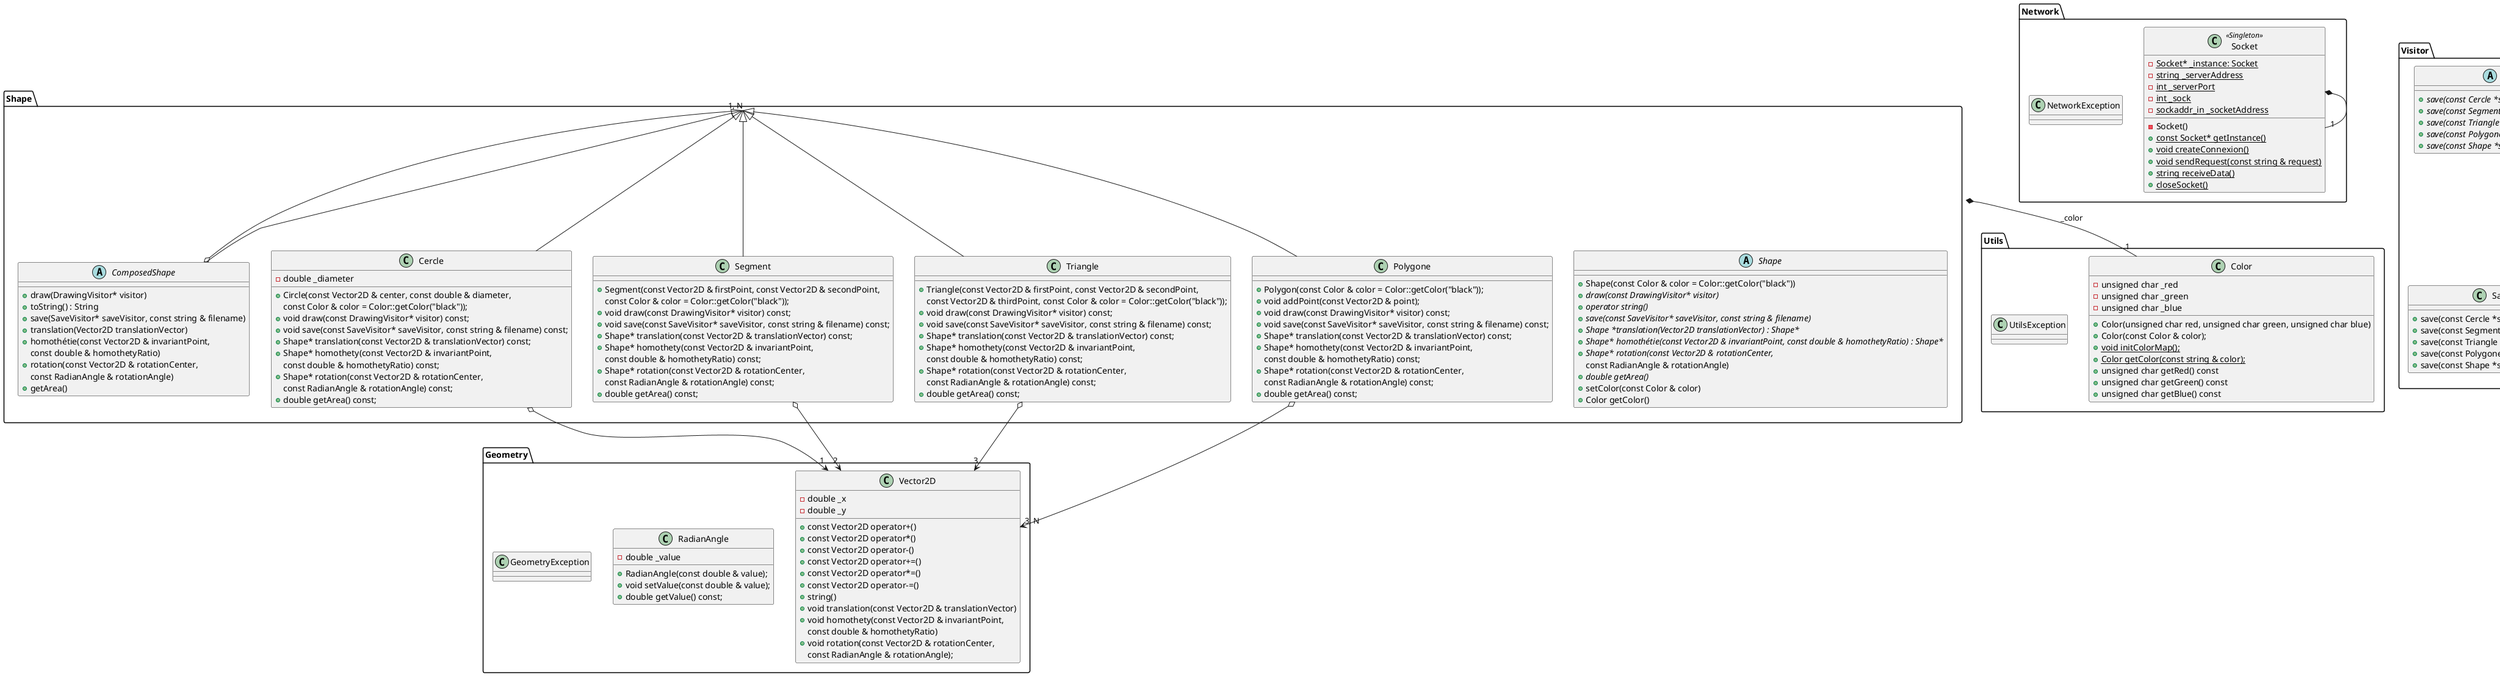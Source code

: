 @startuml

package Utils {
    class Color {
        -unsigned char _red
        -unsigned char _green
        -unsigned char _blue
        +Color(unsigned char red, unsigned char green, unsigned char blue)
        +Color(const Color & color);
        +{static} void initColorMap();
        +{static} Color getColor(const string & color);
        +unsigned char getRed() const
        +unsigned char getGreen() const
        +unsigned char getBlue() const
    }

    class UtilsException
}

package Shape {
    abstract class Shape {
        +Shape(const Color & color = Color::getColor("black"))
        +{abstract} draw(const DrawingVisitor* visitor)
        +{abstract} operator string()
        +{abstract} save(const SaveVisitor* saveVisitor, const string & filename)
        +{abstract} Shape *translation(Vector2D translationVector) : Shape*
        +{abstract} Shape* homothétie(const Vector2D & invariantPoint, const double & homothetyRatio) : Shape*
        +{abstract} Shape* rotation(const Vector2D & rotationCenter,
        const RadianAngle & rotationAngle)
        +{abstract} double getArea()
        +setColor(const Color & color)
        +Color getColor()
    }

    abstract class ComposedShape {
        +draw(DrawingVisitor* visitor)
        +toString() : String
        +save(SaveVisitor* saveVisitor, const string & filename)
        +translation(Vector2D translationVector)
        +homothétie(const Vector2D & invariantPoint,
        const double & homothetyRatio)
        +rotation(const Vector2D & rotationCenter,
        const RadianAngle & rotationAngle)
        +getArea()
    }

    class Cercle {
        -double _diameter
        +Circle(const Vector2D & center, const double & diameter,
         const Color & color = Color::getColor("black"));
        +void draw(const DrawingVisitor* visitor) const;
        +void save(const SaveVisitor* saveVisitor, const string & filename) const;
        +Shape* translation(const Vector2D & translationVector) const;
        +Shape* homothety(const Vector2D & invariantPoint,
        const double & homothetyRatio) const;
        +Shape* rotation(const Vector2D & rotationCenter,
        const RadianAngle & rotationAngle) const;
        +double getArea() const;
    }

    class Segment {
        +Segment(const Vector2D & firstPoint, const Vector2D & secondPoint,
        const Color & color = Color::getColor("black"));
        +void draw(const DrawingVisitor* visitor) const;
        +void save(const SaveVisitor* saveVisitor, const string & filename) const;
        +Shape* translation(const Vector2D & translationVector) const;
        +Shape* homothety(const Vector2D & invariantPoint,
        const double & homothetyRatio) const;
        +Shape* rotation(const Vector2D & rotationCenter,
        const RadianAngle & rotationAngle) const;
        +double getArea() const;
    }

    class Triangle {
        +Triangle(const Vector2D & firstPoint, const Vector2D & secondPoint,
        const Vector2D & thirdPoint, const Color & color = Color::getColor("black"));
        +void draw(const DrawingVisitor* visitor) const;
        +void save(const SaveVisitor* saveVisitor, const string & filename) const;
        +Shape* translation(const Vector2D & translationVector) const;
        +Shape* homothety(const Vector2D & invariantPoint,
        const double & homothetyRatio) const;
        +Shape* rotation(const Vector2D & rotationCenter,
        const RadianAngle & rotationAngle) const;
        +double getArea() const;
    }

    class Polygone {
        +Polygon(const Color & color = Color::getColor("black"));
        +void addPoint(const Vector2D & point);
        +void draw(const DrawingVisitor* visitor) const;
        +void save(const SaveVisitor* saveVisitor, const string & filename) const;
        +Shape* translation(const Vector2D & translationVector) const;
        +Shape* homothety(const Vector2D & invariantPoint,
        const double & homothetyRatio) const;
        +Shape* rotation(const Vector2D & rotationCenter,
        const RadianAngle & rotationAngle) const;
        +double getArea() const;
    }


}

package Network {
    class Socket << Singleton >> {
        -{static} Socket* _instance: Socket
        -{static} string _serverAddress
        -{static} int _serverPort
        -{static} int _sock
        -{static} sockaddr_in _socketAddress
        -Socket()
        +{static} const Socket* getInstance()
        +{static} void createConnexion()
        +{static} void sendRequest(const string & request)
        +{static} string receiveData()
        +{static} closeSocket()
    }

    class NetworkException

    Socket *-- "1" Socket
}

package Visitor {
    abstract class DrawingVisitor {
        +{abstract} draw(Cercle *s)
        +{abstract} draw(Segment *s)
        +{abstract} draw(Triangle *s)
        +{abstract} draw(Polygone *s)
        +{abstract} draw(Shape *s)
    }

    abstract class SaveVisitor {
        +{abstract} save(const Cercle *s, const string & filename)
        +{abstract} save(const Segment *s, const string & filename)
        +{abstract} save(const Triangle *s, const string & filename)
        +{abstract} save(const Polygone *s, const string & filename)
        +{abstract} save(const Shape *s, const string & filename)
    }

    class ServerDrawer {
        +ServerDrawer()
        +draw(Cercle *s)
        +draw(Segment *s)
        +draw(Triangle *s)
        +draw(Polygone *s)
        +draw(Shape *s)
    }

    class SaveTextVisitor {
        +save(const Cercle *s, const string & filename)
        +save(const Segment *s, const string & filename)
        +save(const Triangle *s, const string & filename)
        +save(const Polygone *s, const string & filename)
        +save(const Shape *s, const string & filename)
    }

    SaveVisitor <|-- SaveTextVisitor
    DrawingVisitor <|-- ServerDrawer
}

package Loader {
    abstract class ShapeLoader {
        +{abstract} load()
    }

    class ShapeLoaderLink {
        +ShapeLoaderLink(ShapeLoaderCOR* next)
        +load()
        +{abstract}loadShape()
    }

    class ShapeLoaderText {
        +ShapeLoaderText(ShapeLoaderLink* next)
        +loadShape()
    }

    abstract class ShapeCreator {
        +{abstract} const Shape* createShape(const string & shapeString) const
    }

    class ShapeCreatorLink {
        +ShapeCreatorLink(const ShapeCreatorLink* next)
        +const Shape* createShape(const string & shapeString) const
        +{abstract} const Shape* createShapeSpe(const string & shapeString) const
    }

    class SegmentCreator {
        +const Shape* createShapeSpe(const string & shapeString) const
    }

    class CircleCreator {
        +const Shape* createShapeSpe(const string & shapeString) const
    }

    class PolygonCreator {
        +const Shape* createShapeSpe(const string & shapeString) const
    }

    ShapeLoader <|-- ShapeLoaderLink
    ShapeLoaderLink o-- "1" ShapeLoaderLink : next
    ShapeLoaderLink <|-- ShapeLoaderText
    ShapeCreator <|-- ShapeCreatorLink
    ShapeCreatorLink <|-- SegmentCreator
    ShapeCreatorLink <|-- CircleCreator
    ShapeCreatorLink <|-- PolygonCreator
    ShapeCreatorLink o-- "1" ShapeCreatorLink  : next
}

package Geometry {
    class Vector2D {
        -double _x
        -double _y
        +const Vector2D operator+()
        +const Vector2D operator*()
        +const Vector2D operator-()
        +const Vector2D operator+=()
        +const Vector2D operator*=()
        +const Vector2D operator-=()
        +string()
        +void translation(const Vector2D & translationVector)
        +void homothety(const Vector2D & invariantPoint,
                    const double & homothetyRatio)
        +void rotation(const Vector2D & rotationCenter,
                    const RadianAngle & rotationAngle);
    }

    class RadianAngle {
        -double _value
        +RadianAngle(const double & value);
        +void setValue(const double & value);
        +double getValue() const;
    }

    class GeometryException
}

Shape *-- "1" Color : _color
Shape <|-- Cercle
Shape <|-- Segment
Shape <|-- Triangle
Shape <|-- Polygone
ComposedShape o-- "1, N" Shape
Shape <|-- ComposedShape
Cercle o--> "1" Vector2D
Segment o--> "2" Vector2D
Triangle o--> "3" Vector2D
Polygone o--> "3, N" Vector2D

@enduml
